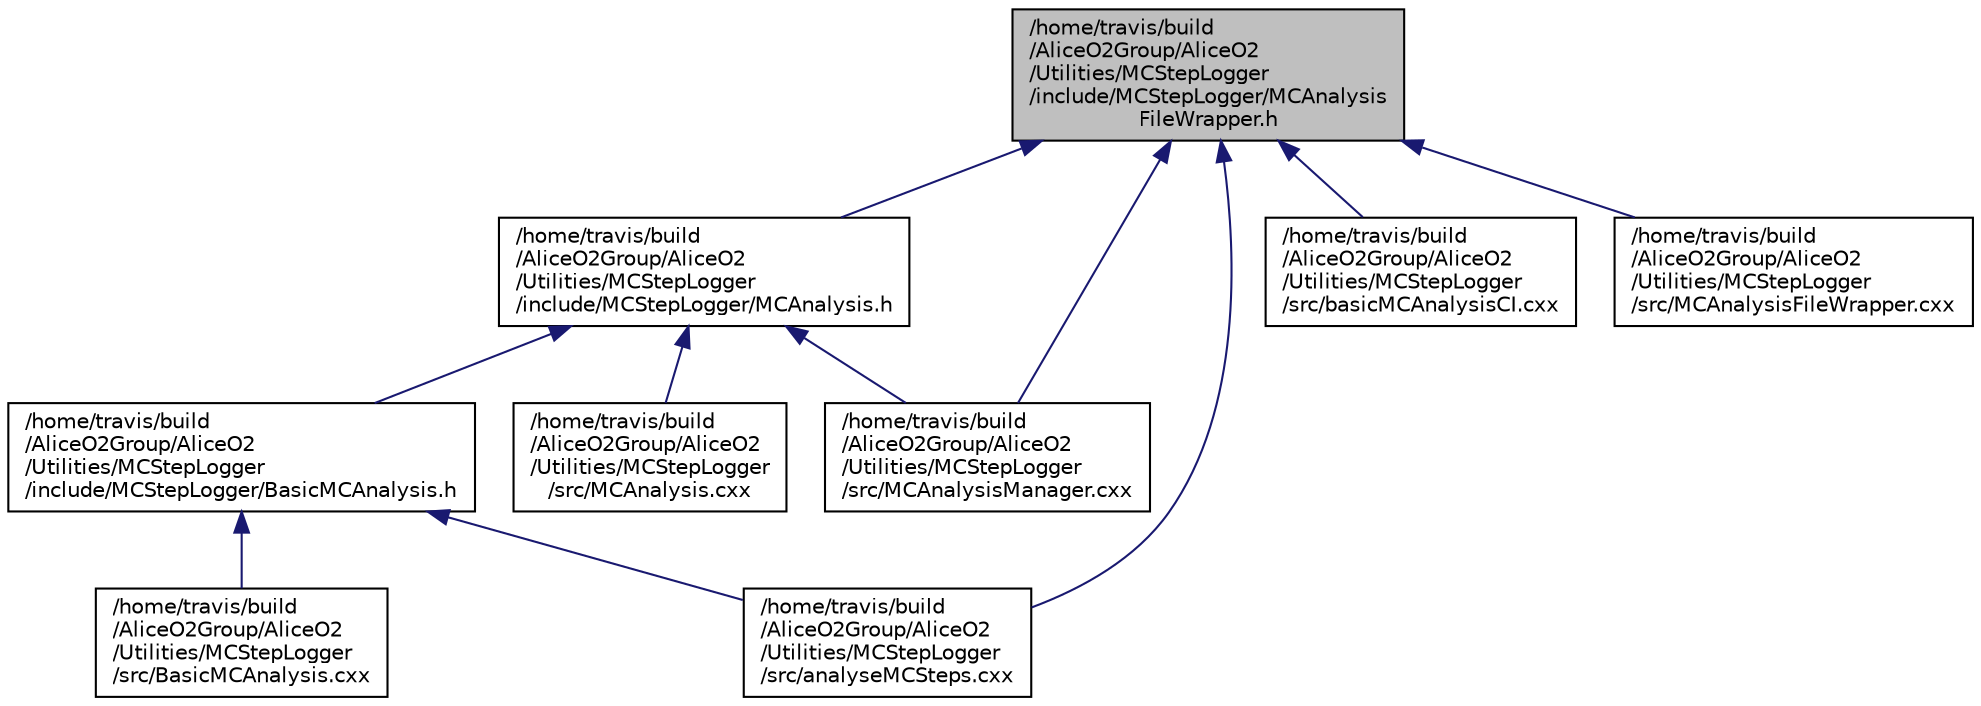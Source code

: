 digraph "/home/travis/build/AliceO2Group/AliceO2/Utilities/MCStepLogger/include/MCStepLogger/MCAnalysisFileWrapper.h"
{
 // INTERACTIVE_SVG=YES
  bgcolor="transparent";
  edge [fontname="Helvetica",fontsize="10",labelfontname="Helvetica",labelfontsize="10"];
  node [fontname="Helvetica",fontsize="10",shape=record];
  Node1 [label="/home/travis/build\l/AliceO2Group/AliceO2\l/Utilities/MCStepLogger\l/include/MCStepLogger/MCAnalysis\lFileWrapper.h",height=0.2,width=0.4,color="black", fillcolor="grey75", style="filled" fontcolor="black"];
  Node1 -> Node2 [dir="back",color="midnightblue",fontsize="10",style="solid",fontname="Helvetica"];
  Node2 [label="/home/travis/build\l/AliceO2Group/AliceO2\l/Utilities/MCStepLogger\l/include/MCStepLogger/MCAnalysis.h",height=0.2,width=0.4,color="black",URL="$d8/d8d/MCAnalysis_8h.html"];
  Node2 -> Node3 [dir="back",color="midnightblue",fontsize="10",style="solid",fontname="Helvetica"];
  Node3 [label="/home/travis/build\l/AliceO2Group/AliceO2\l/Utilities/MCStepLogger\l/include/MCStepLogger/BasicMCAnalysis.h",height=0.2,width=0.4,color="black",URL="$d0/dc7/BasicMCAnalysis_8h.html"];
  Node3 -> Node4 [dir="back",color="midnightblue",fontsize="10",style="solid",fontname="Helvetica"];
  Node4 [label="/home/travis/build\l/AliceO2Group/AliceO2\l/Utilities/MCStepLogger\l/src/analyseMCSteps.cxx",height=0.2,width=0.4,color="black",URL="$d0/d9e/analyseMCSteps_8cxx.html"];
  Node3 -> Node5 [dir="back",color="midnightblue",fontsize="10",style="solid",fontname="Helvetica"];
  Node5 [label="/home/travis/build\l/AliceO2Group/AliceO2\l/Utilities/MCStepLogger\l/src/BasicMCAnalysis.cxx",height=0.2,width=0.4,color="black",URL="$df/da1/BasicMCAnalysis_8cxx.html"];
  Node2 -> Node6 [dir="back",color="midnightblue",fontsize="10",style="solid",fontname="Helvetica"];
  Node6 [label="/home/travis/build\l/AliceO2Group/AliceO2\l/Utilities/MCStepLogger\l/src/MCAnalysis.cxx",height=0.2,width=0.4,color="black",URL="$dc/d10/MCAnalysis_8cxx.html"];
  Node2 -> Node7 [dir="back",color="midnightblue",fontsize="10",style="solid",fontname="Helvetica"];
  Node7 [label="/home/travis/build\l/AliceO2Group/AliceO2\l/Utilities/MCStepLogger\l/src/MCAnalysisManager.cxx",height=0.2,width=0.4,color="black",URL="$d8/dea/MCAnalysisManager_8cxx.html"];
  Node1 -> Node4 [dir="back",color="midnightblue",fontsize="10",style="solid",fontname="Helvetica"];
  Node1 -> Node8 [dir="back",color="midnightblue",fontsize="10",style="solid",fontname="Helvetica"];
  Node8 [label="/home/travis/build\l/AliceO2Group/AliceO2\l/Utilities/MCStepLogger\l/src/basicMCAnalysisCI.cxx",height=0.2,width=0.4,color="black",URL="$d8/dc6/basicMCAnalysisCI_8cxx.html"];
  Node1 -> Node9 [dir="back",color="midnightblue",fontsize="10",style="solid",fontname="Helvetica"];
  Node9 [label="/home/travis/build\l/AliceO2Group/AliceO2\l/Utilities/MCStepLogger\l/src/MCAnalysisFileWrapper.cxx",height=0.2,width=0.4,color="black",URL="$dc/d01/MCAnalysisFileWrapper_8cxx.html"];
  Node1 -> Node7 [dir="back",color="midnightblue",fontsize="10",style="solid",fontname="Helvetica"];
}
